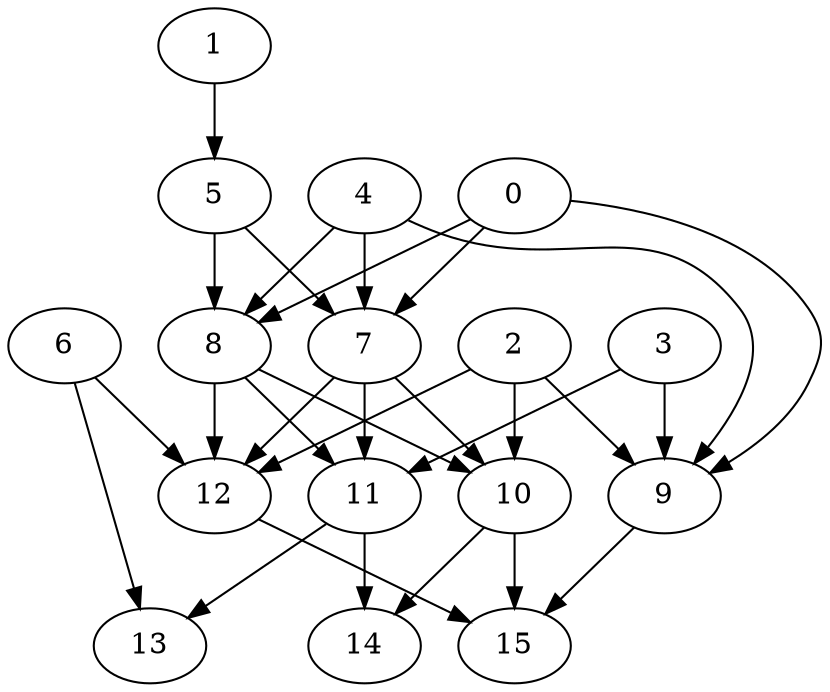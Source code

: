 digraph {
    6 -> 12;
    4 -> 9;
    5 -> 7;
    8 -> 12;
    0 -> 8;
    11 -> 14;
    10 -> 15;
    7 -> 10;
    3 -> 9;
    4 -> 8;
    12 -> 15;
    8 -> 11;
    0 -> 7;
    1 -> 5;
    10 -> 14;
    11 -> 13;
    2 -> 10;
    6 -> 13;
    7 -> 12;
    4 -> 7;
    3 -> 11;
    5 -> 8;
    0 -> 9;
    8 -> 10;
    9 -> 15;
    2 -> 9;
    2 -> 12;
    7 -> 11;
}